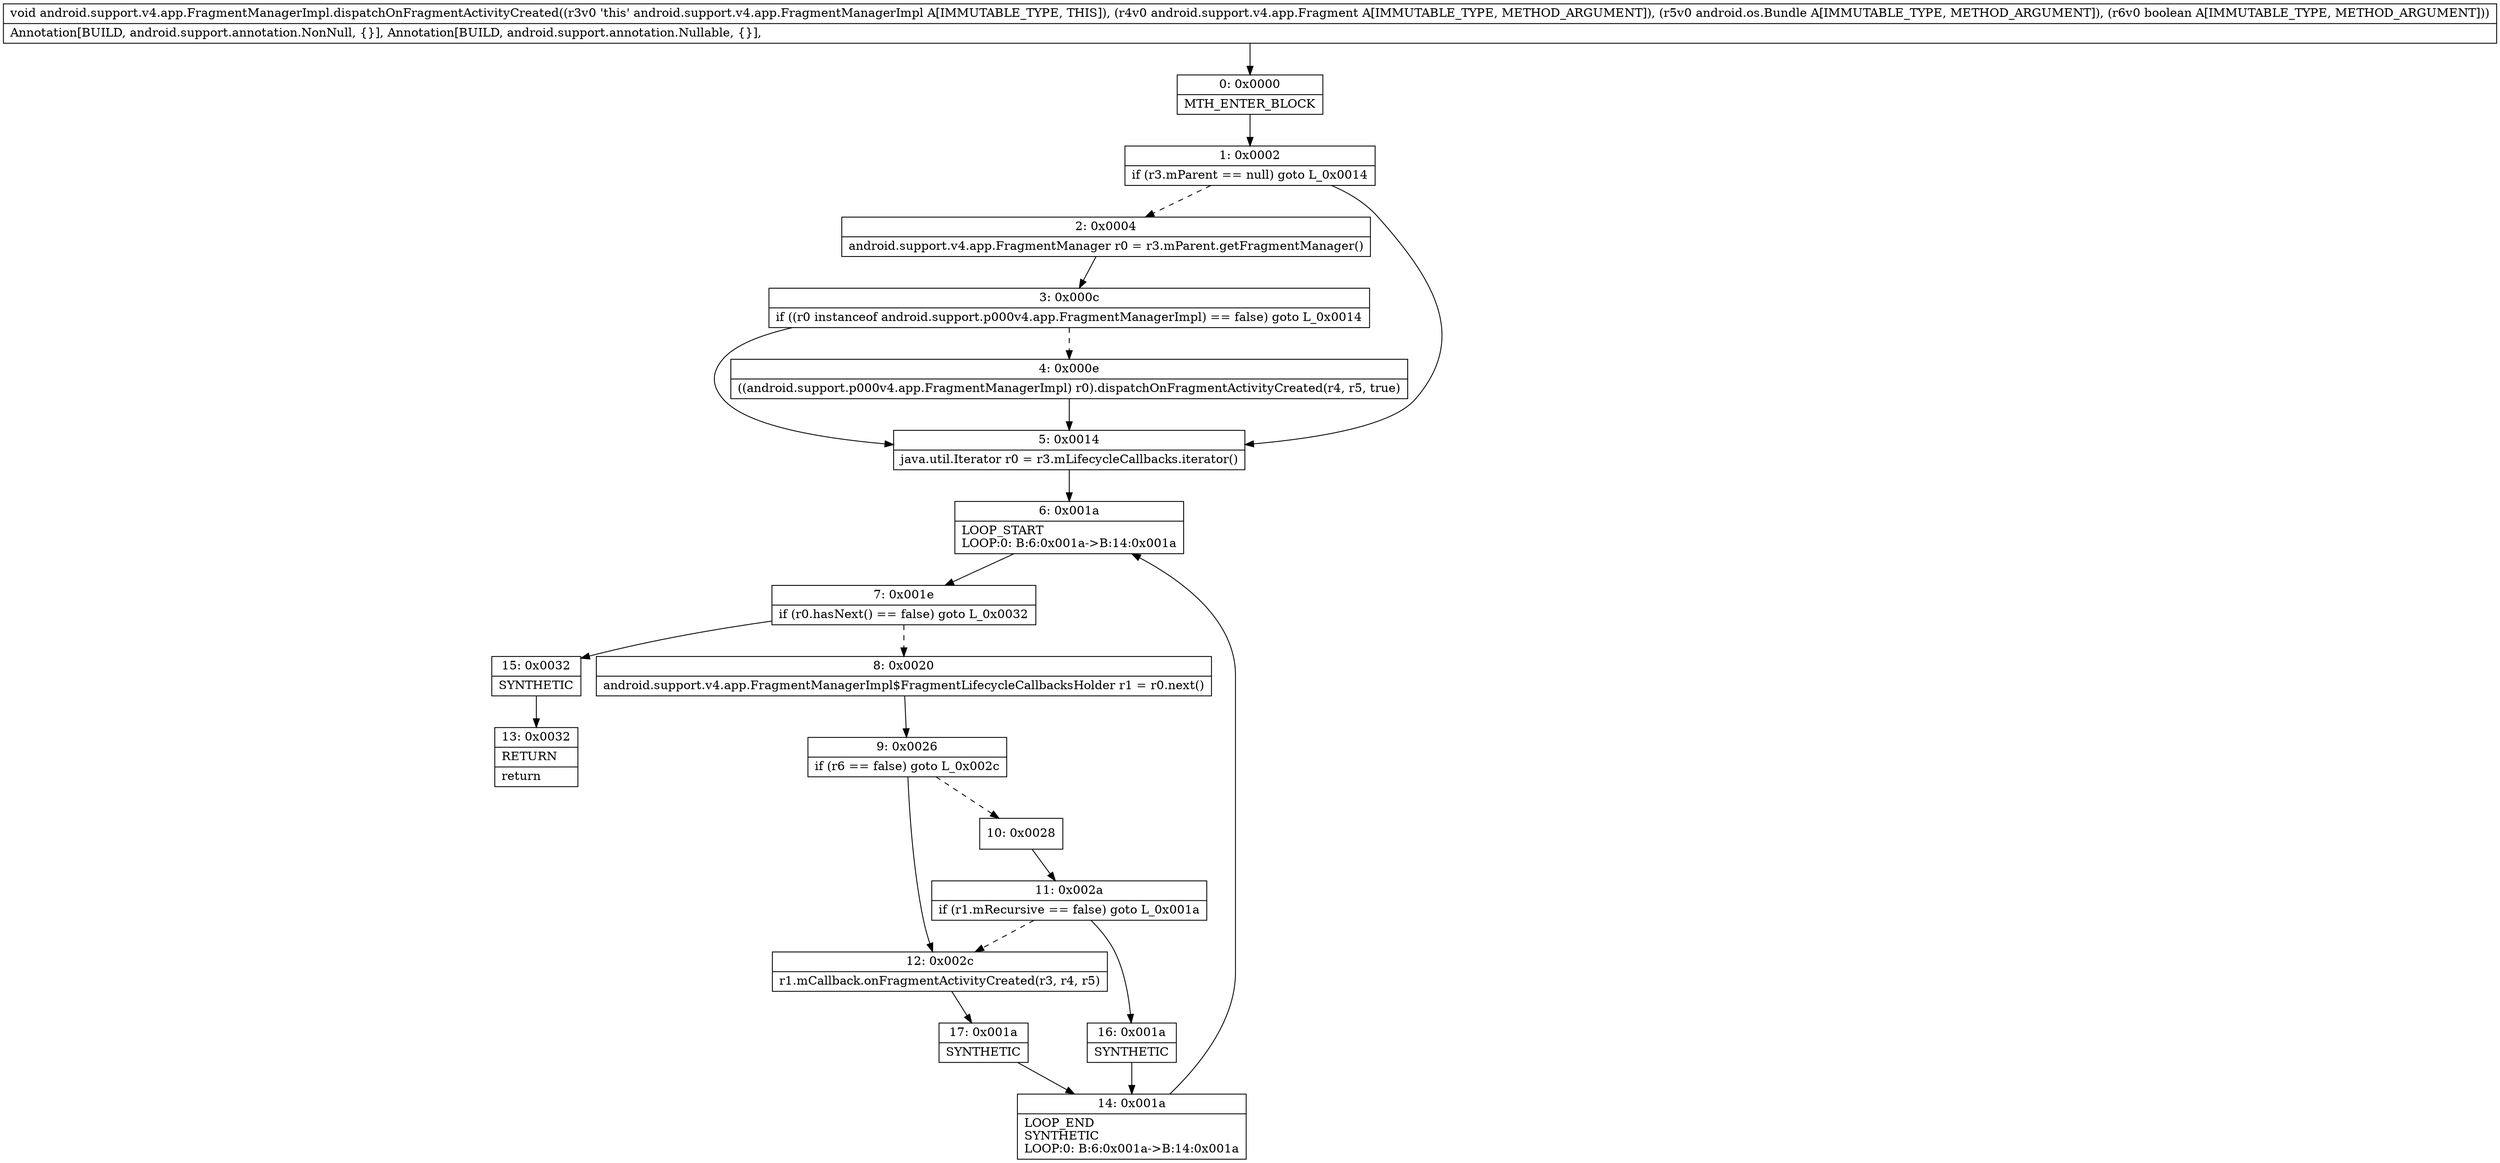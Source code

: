 digraph "CFG forandroid.support.v4.app.FragmentManagerImpl.dispatchOnFragmentActivityCreated(Landroid\/support\/v4\/app\/Fragment;Landroid\/os\/Bundle;Z)V" {
Node_0 [shape=record,label="{0\:\ 0x0000|MTH_ENTER_BLOCK\l}"];
Node_1 [shape=record,label="{1\:\ 0x0002|if (r3.mParent == null) goto L_0x0014\l}"];
Node_2 [shape=record,label="{2\:\ 0x0004|android.support.v4.app.FragmentManager r0 = r3.mParent.getFragmentManager()\l}"];
Node_3 [shape=record,label="{3\:\ 0x000c|if ((r0 instanceof android.support.p000v4.app.FragmentManagerImpl) == false) goto L_0x0014\l}"];
Node_4 [shape=record,label="{4\:\ 0x000e|((android.support.p000v4.app.FragmentManagerImpl) r0).dispatchOnFragmentActivityCreated(r4, r5, true)\l}"];
Node_5 [shape=record,label="{5\:\ 0x0014|java.util.Iterator r0 = r3.mLifecycleCallbacks.iterator()\l}"];
Node_6 [shape=record,label="{6\:\ 0x001a|LOOP_START\lLOOP:0: B:6:0x001a\-\>B:14:0x001a\l}"];
Node_7 [shape=record,label="{7\:\ 0x001e|if (r0.hasNext() == false) goto L_0x0032\l}"];
Node_8 [shape=record,label="{8\:\ 0x0020|android.support.v4.app.FragmentManagerImpl$FragmentLifecycleCallbacksHolder r1 = r0.next()\l}"];
Node_9 [shape=record,label="{9\:\ 0x0026|if (r6 == false) goto L_0x002c\l}"];
Node_10 [shape=record,label="{10\:\ 0x0028}"];
Node_11 [shape=record,label="{11\:\ 0x002a|if (r1.mRecursive == false) goto L_0x001a\l}"];
Node_12 [shape=record,label="{12\:\ 0x002c|r1.mCallback.onFragmentActivityCreated(r3, r4, r5)\l}"];
Node_13 [shape=record,label="{13\:\ 0x0032|RETURN\l|return\l}"];
Node_14 [shape=record,label="{14\:\ 0x001a|LOOP_END\lSYNTHETIC\lLOOP:0: B:6:0x001a\-\>B:14:0x001a\l}"];
Node_15 [shape=record,label="{15\:\ 0x0032|SYNTHETIC\l}"];
Node_16 [shape=record,label="{16\:\ 0x001a|SYNTHETIC\l}"];
Node_17 [shape=record,label="{17\:\ 0x001a|SYNTHETIC\l}"];
MethodNode[shape=record,label="{void android.support.v4.app.FragmentManagerImpl.dispatchOnFragmentActivityCreated((r3v0 'this' android.support.v4.app.FragmentManagerImpl A[IMMUTABLE_TYPE, THIS]), (r4v0 android.support.v4.app.Fragment A[IMMUTABLE_TYPE, METHOD_ARGUMENT]), (r5v0 android.os.Bundle A[IMMUTABLE_TYPE, METHOD_ARGUMENT]), (r6v0 boolean A[IMMUTABLE_TYPE, METHOD_ARGUMENT]))  | Annotation[BUILD, android.support.annotation.NonNull, \{\}], Annotation[BUILD, android.support.annotation.Nullable, \{\}], \l}"];
MethodNode -> Node_0;
Node_0 -> Node_1;
Node_1 -> Node_2[style=dashed];
Node_1 -> Node_5;
Node_2 -> Node_3;
Node_3 -> Node_4[style=dashed];
Node_3 -> Node_5;
Node_4 -> Node_5;
Node_5 -> Node_6;
Node_6 -> Node_7;
Node_7 -> Node_8[style=dashed];
Node_7 -> Node_15;
Node_8 -> Node_9;
Node_9 -> Node_10[style=dashed];
Node_9 -> Node_12;
Node_10 -> Node_11;
Node_11 -> Node_12[style=dashed];
Node_11 -> Node_16;
Node_12 -> Node_17;
Node_14 -> Node_6;
Node_15 -> Node_13;
Node_16 -> Node_14;
Node_17 -> Node_14;
}

